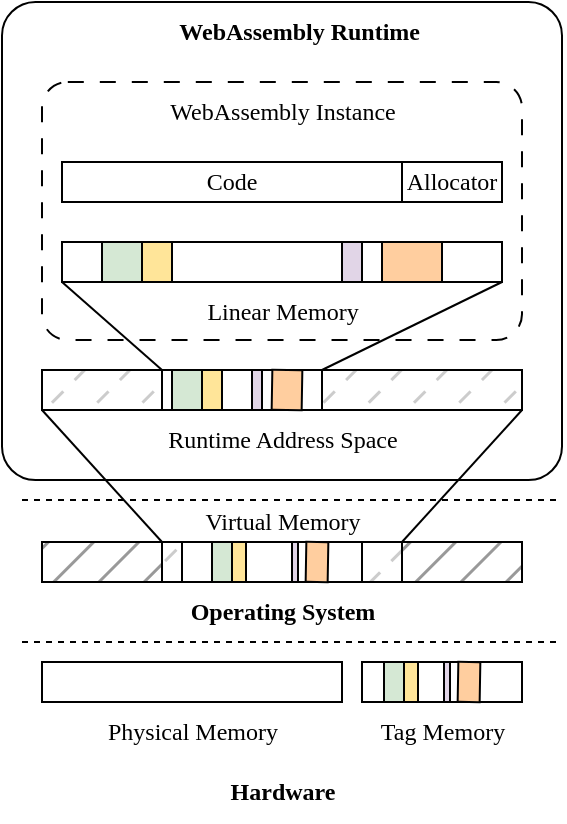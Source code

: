 <mxfile version="22.1.15" type="device">
  <diagram name="Page-1" id="itNDinaoARFPzPOW0Tq6">
    <mxGraphModel dx="751" dy="464" grid="1" gridSize="10" guides="1" tooltips="1" connect="1" arrows="1" fold="1" page="1" pageScale="1" pageWidth="850" pageHeight="1100" math="0" shadow="0">
      <root>
        <mxCell id="0" />
        <mxCell id="1" parent="0" />
        <mxCell id="NQuJ4hyEysOtelg9H0ul-4" value="" style="rounded=0;whiteSpace=wrap;html=1;fontFamily=Computer Modern;fontSource=https%3A%2F%2Ffonts.googleapis.com%2Fcss%3Ffamily%3DComputer%2BModern;fillStyle=hatch;gradientColor=none;fillColor=#999999;" vertex="1" parent="1">
          <mxGeometry x="400" y="530" width="240" height="20" as="geometry" />
        </mxCell>
        <mxCell id="NQuJ4hyEysOtelg9H0ul-69" value="" style="rounded=0;whiteSpace=wrap;html=1;fontFamily=Computer Modern;fontSource=https%3A%2F%2Ffonts.googleapis.com%2Fcss%3Ffamily%3DComputer%2BModern;fillStyle=solid;fillColor=#ffffff;" vertex="1" parent="1">
          <mxGeometry x="460" y="530" width="120" height="20" as="geometry" />
        </mxCell>
        <mxCell id="NQuJ4hyEysOtelg9H0ul-33" value="" style="rounded=0;whiteSpace=wrap;html=1;fontFamily=Computer Modern;fontSource=https%3A%2F%2Ffonts.googleapis.com%2Fcss%3Ffamily%3DComputer%2BModern;fillStyle=dashed;fillColor=#CCCCCC;" vertex="1" parent="1">
          <mxGeometry x="460" y="530" width="120" height="20" as="geometry" />
        </mxCell>
        <mxCell id="NQuJ4hyEysOtelg9H0ul-70" value="" style="rounded=0;whiteSpace=wrap;html=1;fontFamily=Computer Modern;fontSource=https%3A%2F%2Ffonts.googleapis.com%2Fcss%3Ffamily%3DComputer%2BModern;" vertex="1" parent="1">
          <mxGeometry x="470" y="530" width="90" height="20" as="geometry" />
        </mxCell>
        <mxCell id="NQuJ4hyEysOtelg9H0ul-1" value="" style="rounded=1;whiteSpace=wrap;html=1;arcSize=7;fontFamily=Computer Modern;fontSource=https%3A%2F%2Ffonts.googleapis.com%2Fcss%3Ffamily%3DComputer%2BModern;" vertex="1" parent="1">
          <mxGeometry x="380" y="260" width="280" height="239" as="geometry" />
        </mxCell>
        <mxCell id="NQuJ4hyEysOtelg9H0ul-2" value="" style="rounded=0;whiteSpace=wrap;html=1;fontFamily=Computer Modern;fontSource=https%3A%2F%2Ffonts.googleapis.com%2Fcss%3Ffamily%3DComputer%2BModern;" vertex="1" parent="1">
          <mxGeometry x="560" y="590" width="80" height="20" as="geometry" />
        </mxCell>
        <mxCell id="NQuJ4hyEysOtelg9H0ul-3" value="" style="rounded=0;whiteSpace=wrap;html=1;fontFamily=Computer Modern;fontSource=https%3A%2F%2Ffonts.googleapis.com%2Fcss%3Ffamily%3DComputer%2BModern;" vertex="1" parent="1">
          <mxGeometry x="400" y="590" width="150" height="20" as="geometry" />
        </mxCell>
        <mxCell id="NQuJ4hyEysOtelg9H0ul-5" value="" style="endArrow=none;dashed=1;html=1;rounded=0;fontFamily=Computer Modern;fontSource=https%3A%2F%2Ffonts.googleapis.com%2Fcss%3Ffamily%3DComputer%2BModern;" edge="1" parent="1">
          <mxGeometry width="50" height="50" relative="1" as="geometry">
            <mxPoint x="390" y="580" as="sourcePoint" />
            <mxPoint x="660" y="580" as="targetPoint" />
          </mxGeometry>
        </mxCell>
        <mxCell id="NQuJ4hyEysOtelg9H0ul-6" value="Hardware" style="text;html=1;align=center;verticalAlign=middle;resizable=0;points=[];autosize=1;strokeColor=none;fillColor=none;fontStyle=1;fontFamily=Computer Modern;fontSource=https%3A%2F%2Ffonts.googleapis.com%2Fcss%3Ffamily%3DComputer%2BModern;" vertex="1" parent="1">
          <mxGeometry x="480" y="640" width="80" height="30" as="geometry" />
        </mxCell>
        <mxCell id="NQuJ4hyEysOtelg9H0ul-7" value="Operating System" style="text;html=1;align=center;verticalAlign=middle;resizable=0;points=[];autosize=1;strokeColor=none;fillColor=none;fontStyle=1;fontFamily=Computer Modern;fontSource=https%3A%2F%2Ffonts.googleapis.com%2Fcss%3Ffamily%3DComputer%2BModern;" vertex="1" parent="1">
          <mxGeometry x="460" y="550" width="120" height="30" as="geometry" />
        </mxCell>
        <mxCell id="NQuJ4hyEysOtelg9H0ul-8" value="" style="endArrow=none;dashed=1;html=1;rounded=0;fontFamily=Computer Modern;fontSource=https%3A%2F%2Ffonts.googleapis.com%2Fcss%3Ffamily%3DComputer%2BModern;" edge="1" parent="1">
          <mxGeometry width="50" height="50" relative="1" as="geometry">
            <mxPoint x="390" y="509" as="sourcePoint" />
            <mxPoint x="660" y="509" as="targetPoint" />
          </mxGeometry>
        </mxCell>
        <mxCell id="NQuJ4hyEysOtelg9H0ul-9" value="WebAssembly Runtime" style="text;html=1;align=right;verticalAlign=middle;resizable=0;points=[];autosize=1;strokeColor=none;fillColor=none;fontStyle=1;fontFamily=Computer Modern;fontSource=https%3A%2F%2Ffonts.googleapis.com%2Fcss%3Ffamily%3DComputer%2BModern;" vertex="1" parent="1">
          <mxGeometry x="450" y="260" width="140" height="30" as="geometry" />
        </mxCell>
        <mxCell id="NQuJ4hyEysOtelg9H0ul-10" value="" style="rounded=1;whiteSpace=wrap;html=1;dashed=1;dashPattern=8 8;arcSize=10;fontFamily=Computer Modern;fontSource=https%3A%2F%2Ffonts.googleapis.com%2Fcss%3Ffamily%3DComputer%2BModern;" vertex="1" parent="1">
          <mxGeometry x="400" y="300" width="240" height="129" as="geometry" />
        </mxCell>
        <mxCell id="NQuJ4hyEysOtelg9H0ul-11" value="" style="rounded=0;whiteSpace=wrap;html=1;fontFamily=Computer Modern;fontSource=https%3A%2F%2Ffonts.googleapis.com%2Fcss%3Ffamily%3DComputer%2BModern;" vertex="1" parent="1">
          <mxGeometry x="410" y="380" width="220" height="20" as="geometry" />
        </mxCell>
        <mxCell id="NQuJ4hyEysOtelg9H0ul-12" value="" style="rounded=0;whiteSpace=wrap;html=1;fontFamily=Computer Modern;fontSource=https%3A%2F%2Ffonts.googleapis.com%2Fcss%3Ffamily%3DComputer%2BModern;fillStyle=dashed;fillColor=#CCCCCC;" vertex="1" parent="1">
          <mxGeometry x="400" y="444" width="240" height="20" as="geometry" />
        </mxCell>
        <mxCell id="NQuJ4hyEysOtelg9H0ul-13" value="" style="endArrow=none;html=1;rounded=0;entryX=0;entryY=1;entryDx=0;entryDy=0;exitX=0.25;exitY=0;exitDx=0;exitDy=0;fontFamily=Computer Modern;fontSource=https%3A%2F%2Ffonts.googleapis.com%2Fcss%3Ffamily%3DComputer%2BModern;" edge="1" parent="1" source="NQuJ4hyEysOtelg9H0ul-12" target="NQuJ4hyEysOtelg9H0ul-11">
          <mxGeometry width="50" height="50" relative="1" as="geometry">
            <mxPoint x="380" y="459" as="sourcePoint" />
            <mxPoint x="430" y="409" as="targetPoint" />
          </mxGeometry>
        </mxCell>
        <mxCell id="NQuJ4hyEysOtelg9H0ul-14" value="" style="endArrow=none;html=1;rounded=0;entryX=1;entryY=1;entryDx=0;entryDy=0;exitX=1;exitY=0;exitDx=0;exitDy=0;fontFamily=Computer Modern;fontSource=https%3A%2F%2Ffonts.googleapis.com%2Fcss%3Ffamily%3DComputer%2BModern;" edge="1" parent="1" source="NQuJ4hyEysOtelg9H0ul-15" target="NQuJ4hyEysOtelg9H0ul-11">
          <mxGeometry width="50" height="50" relative="1" as="geometry">
            <mxPoint x="380" y="459" as="sourcePoint" />
            <mxPoint x="430" y="409" as="targetPoint" />
          </mxGeometry>
        </mxCell>
        <mxCell id="NQuJ4hyEysOtelg9H0ul-15" value="" style="rounded=0;whiteSpace=wrap;html=1;fontFamily=Computer Modern;fontSource=https%3A%2F%2Ffonts.googleapis.com%2Fcss%3Ffamily%3DComputer%2BModern;" vertex="1" parent="1">
          <mxGeometry x="460" y="444" width="80" height="20" as="geometry" />
        </mxCell>
        <mxCell id="NQuJ4hyEysOtelg9H0ul-26" value="Code" style="rounded=0;whiteSpace=wrap;html=1;fontFamily=Computer Modern;fontSource=https%3A%2F%2Ffonts.googleapis.com%2Fcss%3Ffamily%3DComputer%2BModern;" vertex="1" parent="1">
          <mxGeometry x="410" y="340" width="170" height="20" as="geometry" />
        </mxCell>
        <mxCell id="NQuJ4hyEysOtelg9H0ul-29" value="Virtual Memory" style="text;html=1;align=center;verticalAlign=middle;resizable=0;points=[];autosize=1;strokeColor=none;fillColor=none;fontFamily=Computer Modern;fontSource=https%3A%2F%2Ffonts.googleapis.com%2Fcss%3Ffamily%3DComputer%2BModern;" vertex="1" parent="1">
          <mxGeometry x="470" y="505" width="100" height="30" as="geometry" />
        </mxCell>
        <mxCell id="NQuJ4hyEysOtelg9H0ul-30" value="Runtime Address Space" style="text;html=1;align=center;verticalAlign=middle;resizable=0;points=[];autosize=1;strokeColor=none;fillColor=none;fontFamily=Computer Modern;fontSource=https%3A%2F%2Ffonts.googleapis.com%2Fcss%3Ffamily%3DComputer%2BModern;" vertex="1" parent="1">
          <mxGeometry x="450" y="464" width="140" height="30" as="geometry" />
        </mxCell>
        <mxCell id="NQuJ4hyEysOtelg9H0ul-31" value="" style="endArrow=none;html=1;rounded=0;exitX=0;exitY=1;exitDx=0;exitDy=0;entryX=0.25;entryY=0;entryDx=0;entryDy=0;fontFamily=Computer Modern;fontSource=https%3A%2F%2Ffonts.googleapis.com%2Fcss%3Ffamily%3DComputer%2BModern;" edge="1" parent="1" source="NQuJ4hyEysOtelg9H0ul-12" target="NQuJ4hyEysOtelg9H0ul-4">
          <mxGeometry width="50" height="50" relative="1" as="geometry">
            <mxPoint x="450" y="570" as="sourcePoint" />
            <mxPoint x="370" y="790" as="targetPoint" />
          </mxGeometry>
        </mxCell>
        <mxCell id="NQuJ4hyEysOtelg9H0ul-32" value="" style="endArrow=none;html=1;rounded=0;entryX=0.75;entryY=0;entryDx=0;entryDy=0;exitX=1;exitY=1;exitDx=0;exitDy=0;fontFamily=Computer Modern;fontSource=https%3A%2F%2Ffonts.googleapis.com%2Fcss%3Ffamily%3DComputer%2BModern;" edge="1" parent="1" source="NQuJ4hyEysOtelg9H0ul-12" target="NQuJ4hyEysOtelg9H0ul-4">
          <mxGeometry width="50" height="50" relative="1" as="geometry">
            <mxPoint x="780" y="580" as="sourcePoint" />
            <mxPoint x="470" y="540" as="targetPoint" />
          </mxGeometry>
        </mxCell>
        <mxCell id="NQuJ4hyEysOtelg9H0ul-37" value="Physical Memory" style="text;html=1;align=center;verticalAlign=middle;resizable=0;points=[];autosize=1;strokeColor=none;fillColor=none;fontFamily=Computer Modern;fontSource=https%3A%2F%2Ffonts.googleapis.com%2Fcss%3Ffamily%3DComputer%2BModern;" vertex="1" parent="1">
          <mxGeometry x="420" y="610" width="110" height="30" as="geometry" />
        </mxCell>
        <mxCell id="NQuJ4hyEysOtelg9H0ul-38" value="Tag Memory" style="text;html=1;align=center;verticalAlign=middle;resizable=0;points=[];autosize=1;strokeColor=none;fillColor=none;fontFamily=Computer Modern;fontSource=https%3A%2F%2Ffonts.googleapis.com%2Fcss%3Ffamily%3DComputer%2BModern;" vertex="1" parent="1">
          <mxGeometry x="555" y="610" width="90" height="30" as="geometry" />
        </mxCell>
        <mxCell id="NQuJ4hyEysOtelg9H0ul-47" value="Allocator" style="rounded=0;whiteSpace=wrap;html=1;fontFamily=Computer Modern;fontSource=https%3A%2F%2Ffonts.googleapis.com%2Fcss%3Ffamily%3DComputer%2BModern;" vertex="1" parent="1">
          <mxGeometry x="580" y="340" width="50" height="20" as="geometry" />
        </mxCell>
        <mxCell id="NQuJ4hyEysOtelg9H0ul-48" value="Linear Memory" style="text;html=1;align=center;verticalAlign=middle;resizable=0;points=[];autosize=1;strokeColor=none;fillColor=none;fontFamily=Computer Modern;fontSource=https%3A%2F%2Ffonts.googleapis.com%2Fcss%3Ffamily%3DComputer%2BModern;" vertex="1" parent="1">
          <mxGeometry x="470" y="400" width="100" height="30" as="geometry" />
        </mxCell>
        <mxCell id="NQuJ4hyEysOtelg9H0ul-49" value="WebAssembly Instance" style="text;html=1;align=center;verticalAlign=middle;resizable=0;points=[];autosize=1;strokeColor=none;fillColor=none;fontFamily=Computer Modern;fontSource=https%3A%2F%2Ffonts.googleapis.com%2Fcss%3Ffamily%3DComputer%2BModern;" vertex="1" parent="1">
          <mxGeometry x="450" y="300" width="140" height="30" as="geometry" />
        </mxCell>
        <mxCell id="NQuJ4hyEysOtelg9H0ul-50" value="" style="rounded=0;whiteSpace=wrap;html=1;fillColor=#d5e8d4;strokeColor=#000000;fontFamily=Computer Modern;fontSource=https%3A%2F%2Ffonts.googleapis.com%2Fcss%3Ffamily%3DComputer%2BModern;" vertex="1" parent="1">
          <mxGeometry x="430" y="380" width="20" height="20" as="geometry" />
        </mxCell>
        <mxCell id="NQuJ4hyEysOtelg9H0ul-51" value="" style="rounded=0;whiteSpace=wrap;html=1;fillColor=#FFE599;strokeColor=#000000;fontFamily=Computer Modern;fontSource=https%3A%2F%2Ffonts.googleapis.com%2Fcss%3Ffamily%3DComputer%2BModern;" vertex="1" parent="1">
          <mxGeometry x="450" y="380" width="15" height="20" as="geometry" />
        </mxCell>
        <mxCell id="NQuJ4hyEysOtelg9H0ul-53" value="" style="rounded=0;whiteSpace=wrap;html=1;fillColor=#FFCE9F;strokeColor=#000000;fontFamily=Computer Modern;fontSource=https%3A%2F%2Ffonts.googleapis.com%2Fcss%3Ffamily%3DComputer%2BModern;" vertex="1" parent="1">
          <mxGeometry x="570" y="380" width="30" height="20" as="geometry" />
        </mxCell>
        <mxCell id="NQuJ4hyEysOtelg9H0ul-55" value="" style="rounded=0;whiteSpace=wrap;html=1;fillColor=#e1d5e7;strokeColor=#000000;fontFamily=Computer Modern;fontSource=https%3A%2F%2Ffonts.googleapis.com%2Fcss%3Ffamily%3DComputer%2BModern;" vertex="1" parent="1">
          <mxGeometry x="550" y="380" width="10" height="20" as="geometry" />
        </mxCell>
        <mxCell id="NQuJ4hyEysOtelg9H0ul-56" value="" style="rounded=0;whiteSpace=wrap;html=1;fillColor=#d5e8d4;strokeColor=#000000;fontFamily=Computer Modern;fontSource=https%3A%2F%2Ffonts.googleapis.com%2Fcss%3Ffamily%3DComputer%2BModern;" vertex="1" parent="1">
          <mxGeometry x="465" y="444" width="15" height="20" as="geometry" />
        </mxCell>
        <mxCell id="NQuJ4hyEysOtelg9H0ul-57" value="" style="rounded=0;whiteSpace=wrap;html=1;fillColor=#FFE599;strokeColor=#000000;fontFamily=Computer Modern;fontSource=https%3A%2F%2Ffonts.googleapis.com%2Fcss%3Ffamily%3DComputer%2BModern;" vertex="1" parent="1">
          <mxGeometry x="480" y="444" width="10" height="20" as="geometry" />
        </mxCell>
        <mxCell id="NQuJ4hyEysOtelg9H0ul-58" value="" style="rounded=0;whiteSpace=wrap;html=1;fillColor=#FFCE9F;strokeColor=#000000;fontFamily=Computer Modern;fontSource=https%3A%2F%2Ffonts.googleapis.com%2Fcss%3Ffamily%3DComputer%2BModern;rotation=1;" vertex="1" parent="1">
          <mxGeometry x="515" y="444" width="15" height="20" as="geometry" />
        </mxCell>
        <mxCell id="NQuJ4hyEysOtelg9H0ul-59" value="" style="rounded=0;whiteSpace=wrap;html=1;fillColor=#e1d5e7;strokeColor=#000000;fontFamily=Computer Modern;fontSource=https%3A%2F%2Ffonts.googleapis.com%2Fcss%3Ffamily%3DComputer%2BModern;" vertex="1" parent="1">
          <mxGeometry x="505" y="444" width="5" height="20" as="geometry" />
        </mxCell>
        <mxCell id="NQuJ4hyEysOtelg9H0ul-60" value="" style="rounded=0;whiteSpace=wrap;html=1;fillColor=#d5e8d4;strokeColor=#000000;fontFamily=Computer Modern;fontSource=https%3A%2F%2Ffonts.googleapis.com%2Fcss%3Ffamily%3DComputer%2BModern;" vertex="1" parent="1">
          <mxGeometry x="485" y="530" width="10" height="20" as="geometry" />
        </mxCell>
        <mxCell id="NQuJ4hyEysOtelg9H0ul-61" value="" style="rounded=0;whiteSpace=wrap;html=1;fillColor=#FFE599;strokeColor=#000000;fontFamily=Computer Modern;fontSource=https%3A%2F%2Ffonts.googleapis.com%2Fcss%3Ffamily%3DComputer%2BModern;" vertex="1" parent="1">
          <mxGeometry x="495" y="530" width="7" height="20" as="geometry" />
        </mxCell>
        <mxCell id="NQuJ4hyEysOtelg9H0ul-62" value="" style="rounded=0;whiteSpace=wrap;html=1;fillColor=#FFCE9F;strokeColor=#000000;fontFamily=Computer Modern;fontSource=https%3A%2F%2Ffonts.googleapis.com%2Fcss%3Ffamily%3DComputer%2BModern;rotation=1;" vertex="1" parent="1">
          <mxGeometry x="532" y="530" width="11" height="20" as="geometry" />
        </mxCell>
        <mxCell id="NQuJ4hyEysOtelg9H0ul-63" value="" style="rounded=0;whiteSpace=wrap;html=1;fillColor=#e1d5e7;strokeColor=#000000;fontFamily=Computer Modern;fontSource=https%3A%2F%2Ffonts.googleapis.com%2Fcss%3Ffamily%3DComputer%2BModern;" vertex="1" parent="1">
          <mxGeometry x="525" y="530" width="3" height="20" as="geometry" />
        </mxCell>
        <mxCell id="NQuJ4hyEysOtelg9H0ul-65" value="" style="rounded=0;whiteSpace=wrap;html=1;fillColor=#d5e8d4;strokeColor=#000000;fontFamily=Computer Modern;fontSource=https%3A%2F%2Ffonts.googleapis.com%2Fcss%3Ffamily%3DComputer%2BModern;" vertex="1" parent="1">
          <mxGeometry x="571" y="590" width="10" height="20" as="geometry" />
        </mxCell>
        <mxCell id="NQuJ4hyEysOtelg9H0ul-66" value="" style="rounded=0;whiteSpace=wrap;html=1;fillColor=#FFE599;strokeColor=#000000;fontFamily=Computer Modern;fontSource=https%3A%2F%2Ffonts.googleapis.com%2Fcss%3Ffamily%3DComputer%2BModern;" vertex="1" parent="1">
          <mxGeometry x="581" y="590" width="7" height="20" as="geometry" />
        </mxCell>
        <mxCell id="NQuJ4hyEysOtelg9H0ul-67" value="" style="rounded=0;whiteSpace=wrap;html=1;fillColor=#FFCE9F;strokeColor=#000000;fontFamily=Computer Modern;fontSource=https%3A%2F%2Ffonts.googleapis.com%2Fcss%3Ffamily%3DComputer%2BModern;rotation=1;" vertex="1" parent="1">
          <mxGeometry x="608" y="590" width="11" height="20" as="geometry" />
        </mxCell>
        <mxCell id="NQuJ4hyEysOtelg9H0ul-68" value="" style="rounded=0;whiteSpace=wrap;html=1;fillColor=#e1d5e7;strokeColor=#000000;fontFamily=Computer Modern;fontSource=https%3A%2F%2Ffonts.googleapis.com%2Fcss%3Ffamily%3DComputer%2BModern;" vertex="1" parent="1">
          <mxGeometry x="601" y="590" width="3" height="20" as="geometry" />
        </mxCell>
      </root>
    </mxGraphModel>
  </diagram>
</mxfile>
